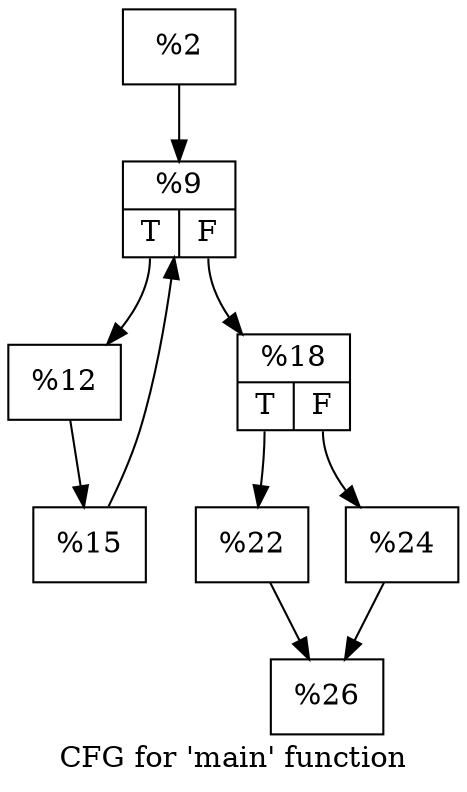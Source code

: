 digraph "CFG for 'main' function" {
	label="CFG for 'main' function";

	Node0x7f82a0431c10 [shape=record,label="{%2}"];
	Node0x7f82a0431c10 -> Node0x7f82a0430460;
	Node0x7f82a0430460 [shape=record,label="{%9|{<s0>T|<s1>F}}"];
	Node0x7f82a0430460:s0 -> Node0x7f82a04304a0;
	Node0x7f82a0430460:s1 -> Node0x7f82a0430520;
	Node0x7f82a04304a0 [shape=record,label="{%12}"];
	Node0x7f82a04304a0 -> Node0x7f82a04304e0;
	Node0x7f82a04304e0 [shape=record,label="{%15}"];
	Node0x7f82a04304e0 -> Node0x7f82a0430460;
	Node0x7f82a0430520 [shape=record,label="{%18|{<s0>T|<s1>F}}"];
	Node0x7f82a0430520:s0 -> Node0x7f82a0430560;
	Node0x7f82a0430520:s1 -> Node0x7f82a04305a0;
	Node0x7f82a0430560 [shape=record,label="{%22}"];
	Node0x7f82a0430560 -> Node0x7f82a04305e0;
	Node0x7f82a04305a0 [shape=record,label="{%24}"];
	Node0x7f82a04305a0 -> Node0x7f82a04305e0;
	Node0x7f82a04305e0 [shape=record,label="{%26}"];
}
